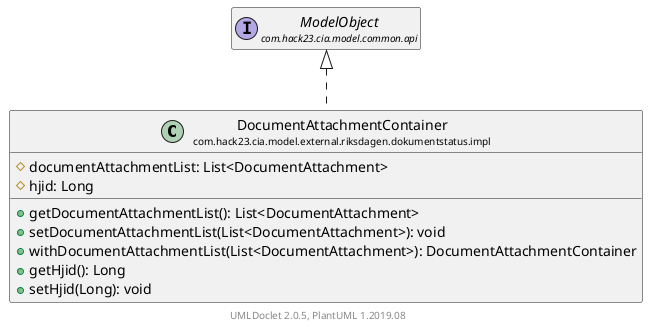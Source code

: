@startuml
    set namespaceSeparator none
    hide empty fields
    hide empty methods

    class "<size:14>DocumentAttachmentContainer\n<size:10>com.hack23.cia.model.external.riksdagen.dokumentstatus.impl" as com.hack23.cia.model.external.riksdagen.dokumentstatus.impl.DocumentAttachmentContainer [[DocumentAttachmentContainer.html]] {
        #documentAttachmentList: List<DocumentAttachment>
        #hjid: Long
        +getDocumentAttachmentList(): List<DocumentAttachment>
        +setDocumentAttachmentList(List<DocumentAttachment>): void
        +withDocumentAttachmentList(List<DocumentAttachment>): DocumentAttachmentContainer
        +getHjid(): Long
        +setHjid(Long): void
    }

    interface "<size:14>ModelObject\n<size:10>com.hack23.cia.model.common.api" as com.hack23.cia.model.common.api.ModelObject

    com.hack23.cia.model.common.api.ModelObject <|.. com.hack23.cia.model.external.riksdagen.dokumentstatus.impl.DocumentAttachmentContainer

    center footer UMLDoclet 2.0.5, PlantUML 1.2019.08
@enduml
